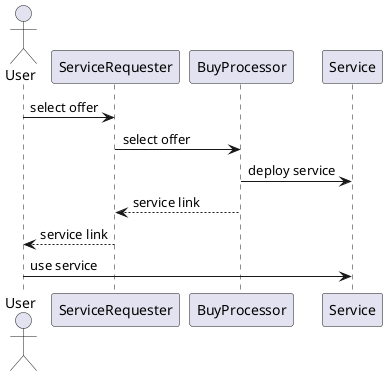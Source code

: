 @startuml Buy_an_offer 

actor User


User -> ServiceRequester: select offer
ServiceRequester -> BuyProcessor: select offer
BuyProcessor -> Service: deploy service
BuyProcessor --> ServiceRequester: service link
ServiceRequester --> User: service link
User -> Service: use service


@enduml